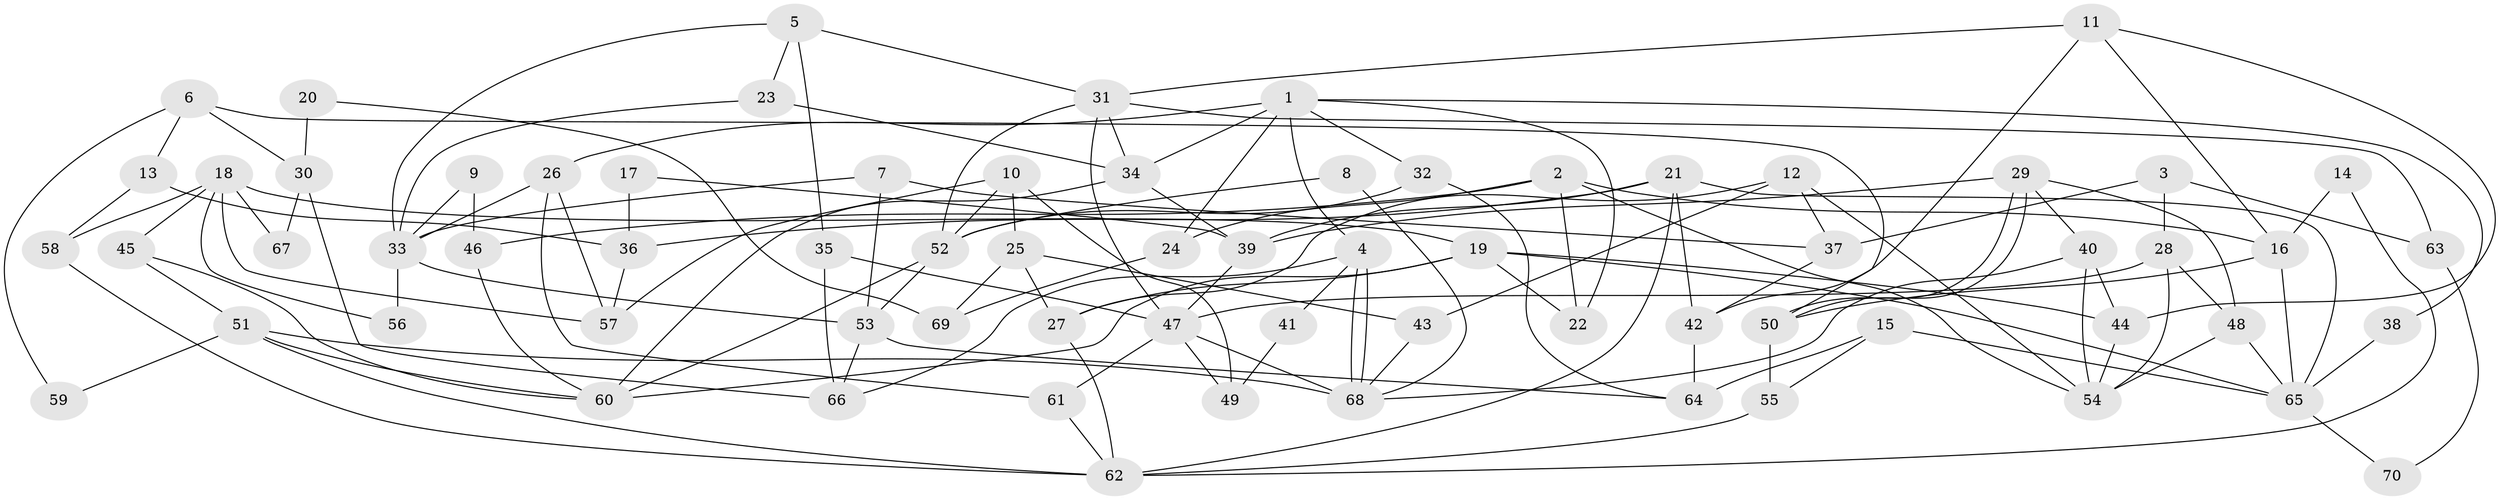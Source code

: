 // coarse degree distribution, {7: 0.08163265306122448, 8: 0.061224489795918366, 3: 0.24489795918367346, 4: 0.20408163265306123, 5: 0.12244897959183673, 6: 0.12244897959183673, 2: 0.12244897959183673, 10: 0.04081632653061224}
// Generated by graph-tools (version 1.1) at 2025/23/03/03/25 07:23:59]
// undirected, 70 vertices, 140 edges
graph export_dot {
graph [start="1"]
  node [color=gray90,style=filled];
  1;
  2;
  3;
  4;
  5;
  6;
  7;
  8;
  9;
  10;
  11;
  12;
  13;
  14;
  15;
  16;
  17;
  18;
  19;
  20;
  21;
  22;
  23;
  24;
  25;
  26;
  27;
  28;
  29;
  30;
  31;
  32;
  33;
  34;
  35;
  36;
  37;
  38;
  39;
  40;
  41;
  42;
  43;
  44;
  45;
  46;
  47;
  48;
  49;
  50;
  51;
  52;
  53;
  54;
  55;
  56;
  57;
  58;
  59;
  60;
  61;
  62;
  63;
  64;
  65;
  66;
  67;
  68;
  69;
  70;
  1 -- 22;
  1 -- 4;
  1 -- 24;
  1 -- 26;
  1 -- 32;
  1 -- 34;
  1 -- 38;
  2 -- 16;
  2 -- 54;
  2 -- 22;
  2 -- 24;
  2 -- 46;
  3 -- 28;
  3 -- 37;
  3 -- 63;
  4 -- 68;
  4 -- 68;
  4 -- 66;
  4 -- 41;
  5 -- 23;
  5 -- 33;
  5 -- 31;
  5 -- 35;
  6 -- 50;
  6 -- 13;
  6 -- 30;
  6 -- 59;
  7 -- 53;
  7 -- 37;
  7 -- 33;
  8 -- 52;
  8 -- 68;
  9 -- 46;
  9 -- 33;
  10 -- 57;
  10 -- 52;
  10 -- 25;
  10 -- 49;
  11 -- 44;
  11 -- 31;
  11 -- 16;
  11 -- 42;
  12 -- 43;
  12 -- 54;
  12 -- 27;
  12 -- 37;
  13 -- 58;
  13 -- 36;
  14 -- 16;
  14 -- 62;
  15 -- 64;
  15 -- 65;
  15 -- 55;
  16 -- 65;
  16 -- 50;
  17 -- 39;
  17 -- 36;
  18 -- 19;
  18 -- 45;
  18 -- 56;
  18 -- 57;
  18 -- 58;
  18 -- 67;
  19 -- 44;
  19 -- 60;
  19 -- 22;
  19 -- 27;
  19 -- 65;
  20 -- 69;
  20 -- 30;
  21 -- 62;
  21 -- 42;
  21 -- 36;
  21 -- 39;
  21 -- 65;
  23 -- 34;
  23 -- 33;
  24 -- 69;
  25 -- 27;
  25 -- 43;
  25 -- 69;
  26 -- 61;
  26 -- 33;
  26 -- 57;
  27 -- 62;
  28 -- 48;
  28 -- 47;
  28 -- 54;
  29 -- 39;
  29 -- 50;
  29 -- 50;
  29 -- 40;
  29 -- 48;
  30 -- 66;
  30 -- 67;
  31 -- 34;
  31 -- 47;
  31 -- 52;
  31 -- 63;
  32 -- 52;
  32 -- 64;
  33 -- 53;
  33 -- 56;
  34 -- 39;
  34 -- 60;
  35 -- 47;
  35 -- 66;
  36 -- 57;
  37 -- 42;
  38 -- 65;
  39 -- 47;
  40 -- 54;
  40 -- 44;
  40 -- 68;
  41 -- 49;
  42 -- 64;
  43 -- 68;
  44 -- 54;
  45 -- 60;
  45 -- 51;
  46 -- 60;
  47 -- 68;
  47 -- 49;
  47 -- 61;
  48 -- 65;
  48 -- 54;
  50 -- 55;
  51 -- 62;
  51 -- 68;
  51 -- 59;
  51 -- 60;
  52 -- 60;
  52 -- 53;
  53 -- 64;
  53 -- 66;
  55 -- 62;
  58 -- 62;
  61 -- 62;
  63 -- 70;
  65 -- 70;
}
